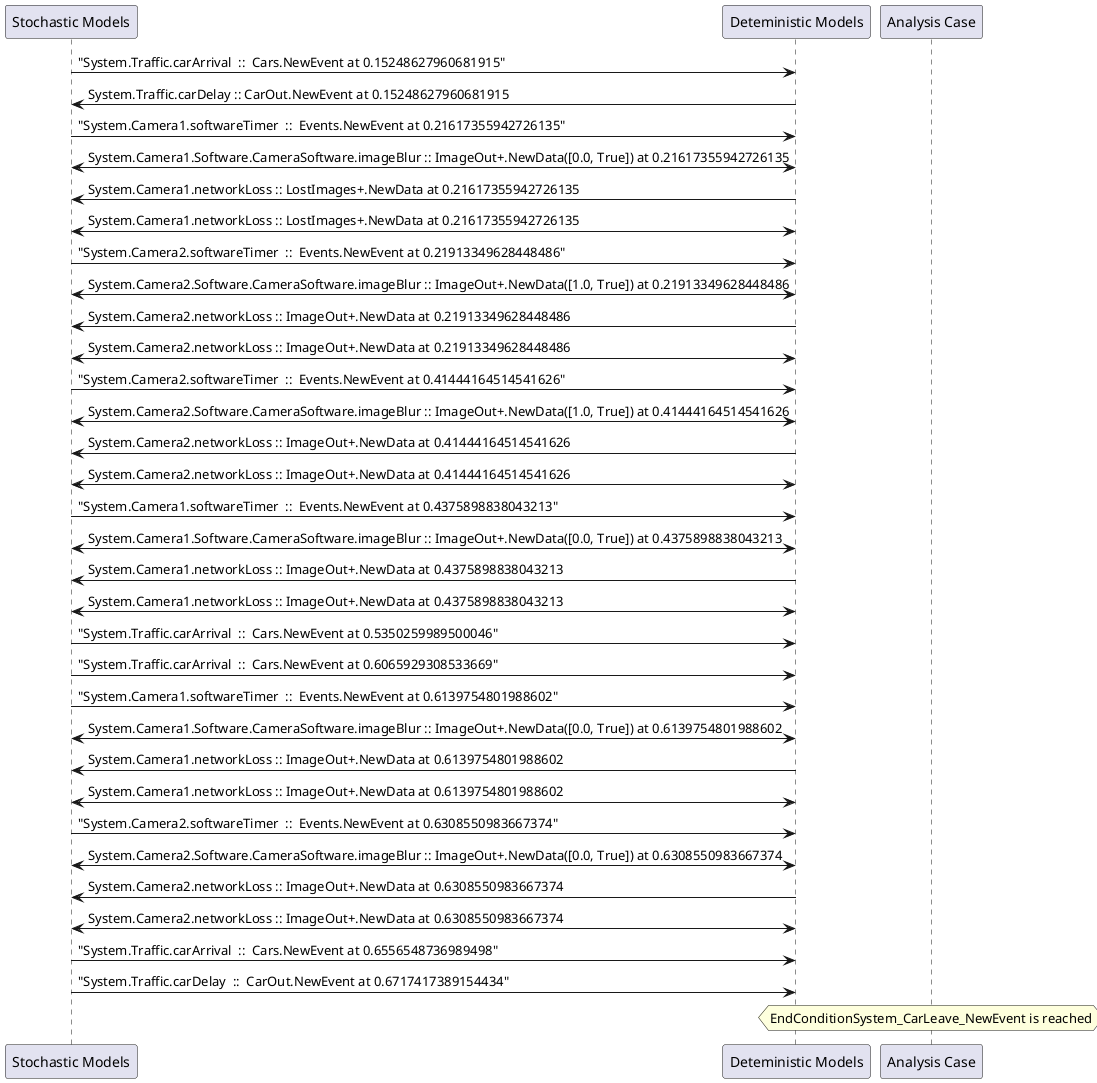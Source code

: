 
	@startuml
	participant "Stochastic Models" as stochmodel
	participant "Deteministic Models" as detmodel
	participant "Analysis Case" as analysis
	{13410_stop} stochmodel -> detmodel : "System.Traffic.carArrival  ::  Cars.NewEvent at 0.15248627960681915"
{13425_start} detmodel -> stochmodel : System.Traffic.carDelay :: CarOut.NewEvent at 0.15248627960681915
{13380_stop} stochmodel -> detmodel : "System.Camera1.softwareTimer  ::  Events.NewEvent at 0.21617355942726135"
detmodel <-> stochmodel : System.Camera1.Software.CameraSoftware.imageBlur :: ImageOut+.NewData([0.0, True]) at 0.21617355942726135
detmodel -> stochmodel : System.Camera1.networkLoss :: LostImages+.NewData at 0.21617355942726135
detmodel <-> stochmodel : System.Camera1.networkLoss :: LostImages+.NewData at 0.21617355942726135
{13395_stop} stochmodel -> detmodel : "System.Camera2.softwareTimer  ::  Events.NewEvent at 0.21913349628448486"
detmodel <-> stochmodel : System.Camera2.Software.CameraSoftware.imageBlur :: ImageOut+.NewData([1.0, True]) at 0.21913349628448486
detmodel -> stochmodel : System.Camera2.networkLoss :: ImageOut+.NewData at 0.21913349628448486
detmodel <-> stochmodel : System.Camera2.networkLoss :: ImageOut+.NewData at 0.21913349628448486
{13396_stop} stochmodel -> detmodel : "System.Camera2.softwareTimer  ::  Events.NewEvent at 0.41444164514541626"
detmodel <-> stochmodel : System.Camera2.Software.CameraSoftware.imageBlur :: ImageOut+.NewData([1.0, True]) at 0.41444164514541626
detmodel -> stochmodel : System.Camera2.networkLoss :: ImageOut+.NewData at 0.41444164514541626
detmodel <-> stochmodel : System.Camera2.networkLoss :: ImageOut+.NewData at 0.41444164514541626
{13381_stop} stochmodel -> detmodel : "System.Camera1.softwareTimer  ::  Events.NewEvent at 0.4375898838043213"
detmodel <-> stochmodel : System.Camera1.Software.CameraSoftware.imageBlur :: ImageOut+.NewData([0.0, True]) at 0.4375898838043213
detmodel -> stochmodel : System.Camera1.networkLoss :: ImageOut+.NewData at 0.4375898838043213
detmodel <-> stochmodel : System.Camera1.networkLoss :: ImageOut+.NewData at 0.4375898838043213
{13411_stop} stochmodel -> detmodel : "System.Traffic.carArrival  ::  Cars.NewEvent at 0.5350259989500046"
{13412_stop} stochmodel -> detmodel : "System.Traffic.carArrival  ::  Cars.NewEvent at 0.6065929308533669"
{13382_stop} stochmodel -> detmodel : "System.Camera1.softwareTimer  ::  Events.NewEvent at 0.6139754801988602"
detmodel <-> stochmodel : System.Camera1.Software.CameraSoftware.imageBlur :: ImageOut+.NewData([0.0, True]) at 0.6139754801988602
detmodel -> stochmodel : System.Camera1.networkLoss :: ImageOut+.NewData at 0.6139754801988602
detmodel <-> stochmodel : System.Camera1.networkLoss :: ImageOut+.NewData at 0.6139754801988602
{13397_stop} stochmodel -> detmodel : "System.Camera2.softwareTimer  ::  Events.NewEvent at 0.6308550983667374"
detmodel <-> stochmodel : System.Camera2.Software.CameraSoftware.imageBlur :: ImageOut+.NewData([0.0, True]) at 0.6308550983667374
detmodel -> stochmodel : System.Camera2.networkLoss :: ImageOut+.NewData at 0.6308550983667374
detmodel <-> stochmodel : System.Camera2.networkLoss :: ImageOut+.NewData at 0.6308550983667374
{13413_stop} stochmodel -> detmodel : "System.Traffic.carArrival  ::  Cars.NewEvent at 0.6556548736989498"
{13425_stop} stochmodel -> detmodel : "System.Traffic.carDelay  ::  CarOut.NewEvent at 0.6717417389154434"
{13425_start} <-> {13425_stop} : delay
hnote over analysis 
EndConditionSystem_CarLeave_NewEvent is reached
endnote
@enduml